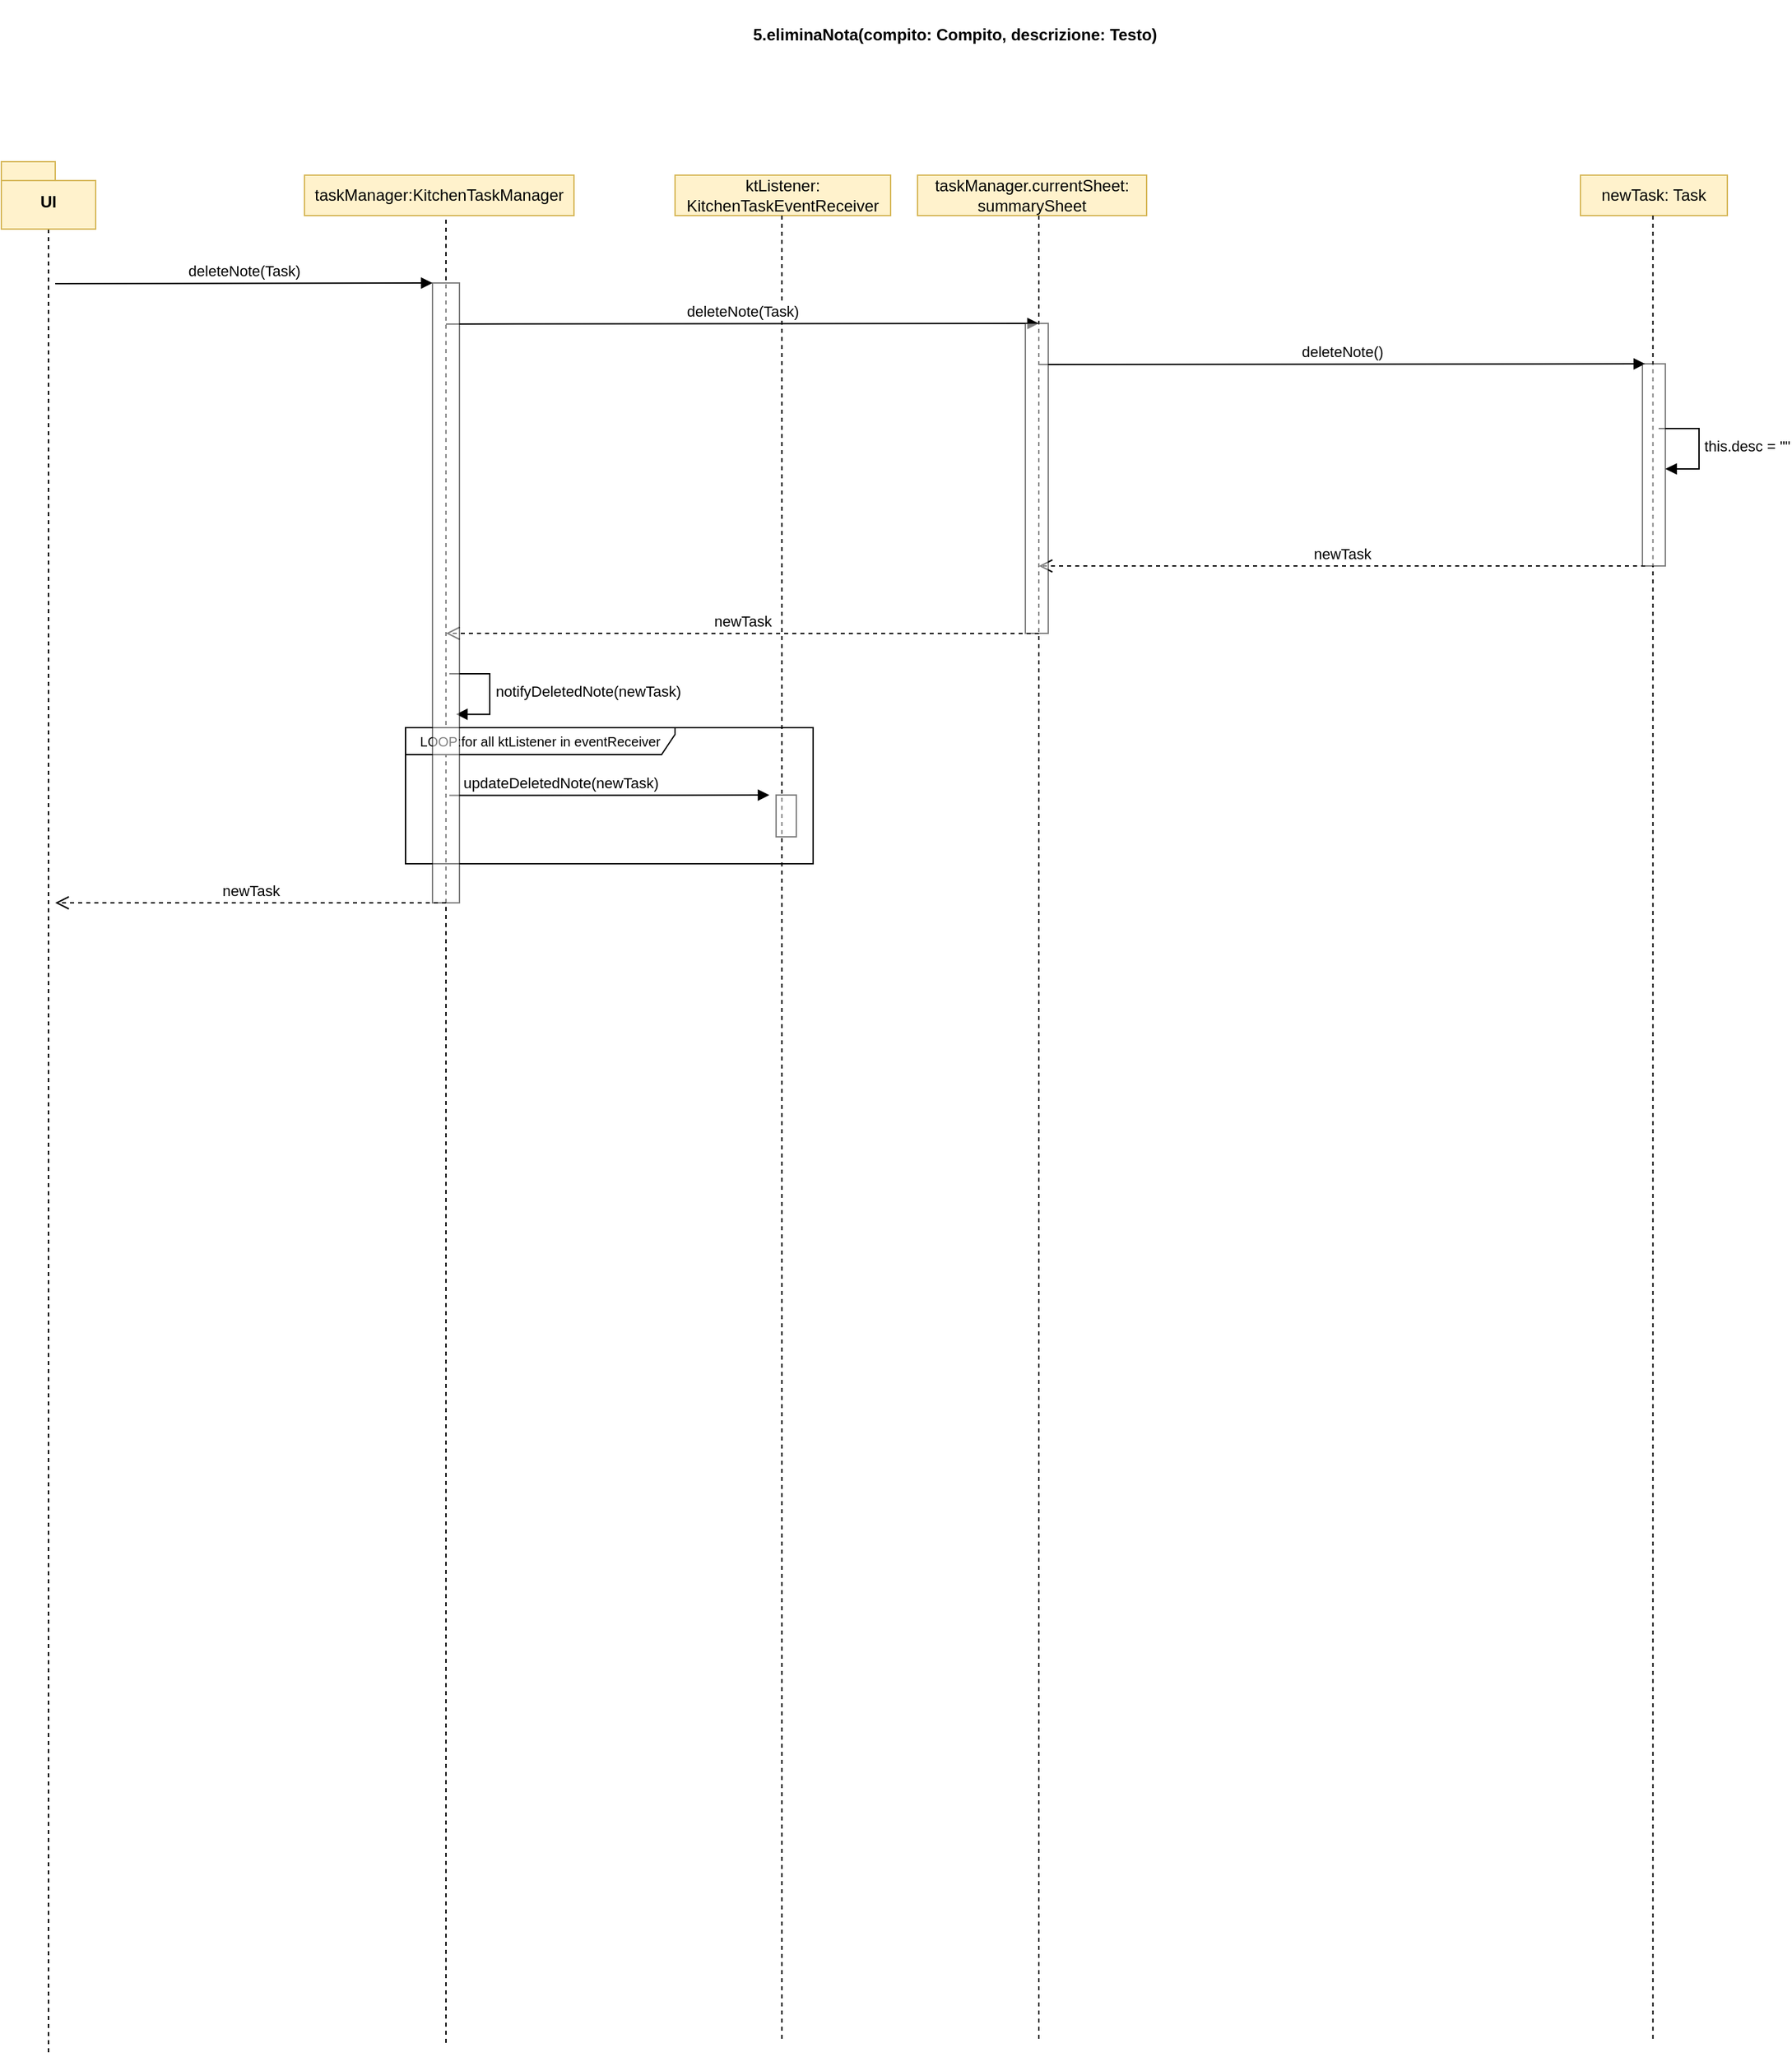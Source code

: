 <mxfile version="21.2.8" type="device">
  <diagram name="Pagina-1" id="4Fni6vlNKGDql4FCxdNK">
    <mxGraphModel dx="580" dy="-556" grid="1" gridSize="10" guides="1" tooltips="1" connect="1" arrows="1" fold="1" page="1" pageScale="1" pageWidth="827" pageHeight="1169" math="0" shadow="0">
      <root>
        <mxCell id="0" />
        <mxCell id="1" parent="0" />
        <mxCell id="gIRdfM1mq_rrBOfrkN52-1" value="&lt;p style=&quot;text-indent: -18pt;&quot; class=&quot;MsoListParagraph&quot;&gt;&lt;b&gt;5.elimina&lt;/b&gt;&lt;b&gt;&lt;span style=&quot;line-height: 107%;&quot;&gt;Nota(compito: Compito, descrizione: Testo)&lt;/span&gt;&lt;/b&gt;&lt;/p&gt;" style="text;whiteSpace=wrap;html=1;" parent="1" vertex="1">
          <mxGeometry x="630" y="1990" width="300" height="50" as="geometry" />
        </mxCell>
        <mxCell id="gIRdfM1mq_rrBOfrkN52-2" style="edgeStyle=orthogonalEdgeStyle;rounded=0;orthogonalLoop=1;jettySize=auto;html=1;exitX=0.5;exitY=1;exitDx=0;exitDy=0;endArrow=none;endFill=0;dashed=1;entryX=0.02;entryY=1.003;entryDx=0;entryDy=0;entryPerimeter=0;exitPerimeter=0;" parent="1" source="gIRdfM1mq_rrBOfrkN52-3" edge="1">
          <mxGeometry relative="1" as="geometry">
            <mxPoint x="85" y="3514" as="targetPoint" />
            <mxPoint x="85" y="2250" as="sourcePoint" />
          </mxGeometry>
        </mxCell>
        <mxCell id="gIRdfM1mq_rrBOfrkN52-3" value="UI" style="shape=folder;fontStyle=1;spacingTop=10;tabWidth=40;tabHeight=14;tabPosition=left;html=1;whiteSpace=wrap;fillColor=#fff2cc;strokeColor=#d6b656;" parent="1" vertex="1">
          <mxGeometry x="50" y="2110" width="70" height="50" as="geometry" />
        </mxCell>
        <mxCell id="gIRdfM1mq_rrBOfrkN52-4" value="taskManager:KitchenTaskManager" style="html=1;whiteSpace=wrap;fillColor=#fff2cc;strokeColor=#d6b656;" parent="1" vertex="1">
          <mxGeometry x="275" y="2120" width="200" height="30" as="geometry" />
        </mxCell>
        <mxCell id="gIRdfM1mq_rrBOfrkN52-5" style="edgeStyle=orthogonalEdgeStyle;rounded=0;orthogonalLoop=1;jettySize=auto;html=1;exitX=0.5;exitY=1;exitDx=0;exitDy=0;endArrow=none;endFill=0;dashed=1;entryX=0.02;entryY=1.003;entryDx=0;entryDy=0;entryPerimeter=0;exitPerimeter=0;" parent="1" edge="1">
          <mxGeometry relative="1" as="geometry">
            <mxPoint x="380" y="3507" as="targetPoint" />
            <mxPoint x="380" y="2153" as="sourcePoint" />
          </mxGeometry>
        </mxCell>
        <mxCell id="gIRdfM1mq_rrBOfrkN52-6" value="newTask: Task" style="html=1;whiteSpace=wrap;fillColor=#fff2cc;strokeColor=#d6b656;" parent="1" vertex="1">
          <mxGeometry x="1222" y="2120" width="109" height="30" as="geometry" />
        </mxCell>
        <mxCell id="gIRdfM1mq_rrBOfrkN52-7" value="ktListener: KitchenTaskEventReceiver" style="html=1;whiteSpace=wrap;fillColor=#fff2cc;strokeColor=#d6b656;" parent="1" vertex="1">
          <mxGeometry x="550" y="2120" width="160" height="30" as="geometry" />
        </mxCell>
        <mxCell id="gIRdfM1mq_rrBOfrkN52-8" style="edgeStyle=orthogonalEdgeStyle;rounded=0;orthogonalLoop=1;jettySize=auto;html=1;exitX=0.5;exitY=1;exitDx=0;exitDy=0;endArrow=none;endFill=0;dashed=1;entryX=0.02;entryY=1.003;entryDx=0;entryDy=0;entryPerimeter=0;exitPerimeter=0;" parent="1" edge="1">
          <mxGeometry relative="1" as="geometry">
            <mxPoint x="629.29" y="3504" as="targetPoint" />
            <mxPoint x="629.29" y="2150" as="sourcePoint" />
          </mxGeometry>
        </mxCell>
        <mxCell id="gIRdfM1mq_rrBOfrkN52-9" style="edgeStyle=orthogonalEdgeStyle;rounded=0;orthogonalLoop=1;jettySize=auto;html=1;exitX=0.5;exitY=1;exitDx=0;exitDy=0;endArrow=none;endFill=0;dashed=1;entryX=0.02;entryY=1.003;entryDx=0;entryDy=0;entryPerimeter=0;exitPerimeter=0;" parent="1" edge="1">
          <mxGeometry relative="1" as="geometry">
            <mxPoint x="1275.79" y="3504" as="targetPoint" />
            <mxPoint x="1275.79" y="2150" as="sourcePoint" />
          </mxGeometry>
        </mxCell>
        <mxCell id="gIRdfM1mq_rrBOfrkN52-12" value="taskManager.currentSheet: summarySheet" style="html=1;whiteSpace=wrap;fillColor=#fff2cc;strokeColor=#d6b656;" parent="1" vertex="1">
          <mxGeometry x="730" y="2120" width="170" height="30" as="geometry" />
        </mxCell>
        <mxCell id="gIRdfM1mq_rrBOfrkN52-13" style="edgeStyle=orthogonalEdgeStyle;rounded=0;orthogonalLoop=1;jettySize=auto;html=1;exitX=0.5;exitY=1;exitDx=0;exitDy=0;endArrow=none;endFill=0;dashed=1;entryX=0.02;entryY=1.003;entryDx=0;entryDy=0;entryPerimeter=0;exitPerimeter=0;" parent="1" edge="1">
          <mxGeometry relative="1" as="geometry">
            <mxPoint x="820" y="3504" as="targetPoint" />
            <mxPoint x="820" y="2150" as="sourcePoint" />
          </mxGeometry>
        </mxCell>
        <mxCell id="gIRdfM1mq_rrBOfrkN52-14" value="deleteNote(Task)" style="html=1;verticalAlign=bottom;endArrow=block;edgeStyle=elbowEdgeStyle;elbow=vertical;curved=0;rounded=0;" parent="1" edge="1">
          <mxGeometry x="-0.002" width="80" relative="1" as="geometry">
            <mxPoint x="90" y="2200.47" as="sourcePoint" />
            <mxPoint x="370" y="2200" as="targetPoint" />
            <mxPoint as="offset" />
          </mxGeometry>
        </mxCell>
        <mxCell id="gIRdfM1mq_rrBOfrkN52-15" value="deleteNote(Task)" style="html=1;verticalAlign=bottom;endArrow=block;edgeStyle=elbowEdgeStyle;elbow=vertical;curved=0;rounded=0;" parent="1" edge="1">
          <mxGeometry width="80" relative="1" as="geometry">
            <mxPoint x="380" y="2230.47" as="sourcePoint" />
            <mxPoint x="820" y="2230" as="targetPoint" />
          </mxGeometry>
        </mxCell>
        <mxCell id="gIRdfM1mq_rrBOfrkN52-16" value="deleteNote()" style="html=1;verticalAlign=bottom;endArrow=block;edgeStyle=elbowEdgeStyle;elbow=vertical;curved=0;rounded=0;" parent="1" edge="1">
          <mxGeometry x="-0.001" width="80" relative="1" as="geometry">
            <mxPoint x="820" y="2260.47" as="sourcePoint" />
            <mxPoint x="1270" y="2260" as="targetPoint" />
            <mxPoint as="offset" />
          </mxGeometry>
        </mxCell>
        <mxCell id="gIRdfM1mq_rrBOfrkN52-18" value="this.desc = &quot;&quot;" style="html=1;align=left;spacingLeft=2;endArrow=block;rounded=0;edgeStyle=orthogonalEdgeStyle;curved=0;rounded=0;" parent="1" edge="1">
          <mxGeometry relative="1" as="geometry">
            <mxPoint x="1280" y="2308" as="sourcePoint" />
            <Array as="points">
              <mxPoint x="1310" y="2338" />
            </Array>
            <mxPoint x="1285" y="2338" as="targetPoint" />
          </mxGeometry>
        </mxCell>
        <mxCell id="gIRdfM1mq_rrBOfrkN52-20" value="newTask" style="html=1;verticalAlign=bottom;endArrow=open;dashed=1;endSize=8;edgeStyle=elbowEdgeStyle;elbow=vertical;curved=0;rounded=0;" parent="1" edge="1">
          <mxGeometry relative="1" as="geometry">
            <mxPoint x="1270" y="2410" as="sourcePoint" />
            <mxPoint x="820" y="2410.34" as="targetPoint" />
          </mxGeometry>
        </mxCell>
        <mxCell id="gIRdfM1mq_rrBOfrkN52-21" value="newTask" style="html=1;verticalAlign=bottom;endArrow=open;dashed=1;endSize=8;edgeStyle=elbowEdgeStyle;elbow=vertical;curved=0;rounded=0;" parent="1" edge="1">
          <mxGeometry relative="1" as="geometry">
            <mxPoint x="820" y="2460.17" as="sourcePoint" />
            <mxPoint x="380" y="2460" as="targetPoint" />
          </mxGeometry>
        </mxCell>
        <mxCell id="gIRdfM1mq_rrBOfrkN52-22" value="&lt;font style=&quot;font-size: 10px;&quot;&gt;LOOP:for all ktListener in eventReceiver&lt;/font&gt;" style="shape=umlFrame;whiteSpace=wrap;html=1;pointerEvents=0;width=200;height=20;" parent="1" vertex="1">
          <mxGeometry x="350" y="2530" width="302.5" height="101" as="geometry" />
        </mxCell>
        <mxCell id="gIRdfM1mq_rrBOfrkN52-23" value="notifyDeletedNote(newTask)" style="html=1;align=left;spacingLeft=2;endArrow=block;rounded=0;edgeStyle=orthogonalEdgeStyle;curved=0;rounded=0;" parent="1" edge="1">
          <mxGeometry relative="1" as="geometry">
            <mxPoint x="382.5" y="2490" as="sourcePoint" />
            <Array as="points">
              <mxPoint x="412.5" y="2520" />
            </Array>
            <mxPoint x="387.5" y="2520.053" as="targetPoint" />
          </mxGeometry>
        </mxCell>
        <mxCell id="gIRdfM1mq_rrBOfrkN52-24" value="updateDeletedNote(newTask)" style="html=1;verticalAlign=bottom;endArrow=block;edgeStyle=elbowEdgeStyle;elbow=vertical;curved=0;rounded=0;align=center;" parent="1" edge="1">
          <mxGeometry x="-0.303" width="80" relative="1" as="geometry">
            <mxPoint x="382.5" y="2580.24" as="sourcePoint" />
            <mxPoint x="620" y="2580" as="targetPoint" />
            <mxPoint as="offset" />
          </mxGeometry>
        </mxCell>
        <mxCell id="gIRdfM1mq_rrBOfrkN52-25" value="" style="html=1;points=[];perimeter=orthogonalPerimeter;outlineConnect=0;targetShapes=umlLifeline;portConstraint=eastwest;newEdgeStyle={&quot;edgeStyle&quot;:&quot;elbowEdgeStyle&quot;,&quot;elbow&quot;:&quot;vertical&quot;,&quot;curved&quot;:0,&quot;rounded&quot;:0};shadow=0;imageAspect=1;fillOpacity=50;strokeOpacity=50;" parent="1" vertex="1">
          <mxGeometry x="625" y="2580" width="15" height="31" as="geometry" />
        </mxCell>
        <mxCell id="gIRdfM1mq_rrBOfrkN52-26" value="" style="html=1;points=[];perimeter=orthogonalPerimeter;outlineConnect=0;targetShapes=umlLifeline;portConstraint=eastwest;newEdgeStyle={&quot;edgeStyle&quot;:&quot;elbowEdgeStyle&quot;,&quot;elbow&quot;:&quot;vertical&quot;,&quot;curved&quot;:0,&quot;rounded&quot;:0};shadow=0;imageAspect=1;fillOpacity=50;strokeOpacity=50;" parent="1" vertex="1">
          <mxGeometry x="370" y="2200" width="20" height="460" as="geometry" />
        </mxCell>
        <mxCell id="gIRdfM1mq_rrBOfrkN52-27" value="newTask" style="html=1;verticalAlign=bottom;endArrow=open;dashed=1;endSize=8;edgeStyle=elbowEdgeStyle;elbow=vertical;curved=0;rounded=0;" parent="1" edge="1">
          <mxGeometry relative="1" as="geometry">
            <mxPoint x="380" y="2660" as="sourcePoint" />
            <mxPoint x="90" y="2660.05" as="targetPoint" />
          </mxGeometry>
        </mxCell>
        <mxCell id="gIRdfM1mq_rrBOfrkN52-28" value="" style="html=1;points=[];perimeter=orthogonalPerimeter;outlineConnect=0;targetShapes=umlLifeline;portConstraint=eastwest;newEdgeStyle={&quot;edgeStyle&quot;:&quot;elbowEdgeStyle&quot;,&quot;elbow&quot;:&quot;vertical&quot;,&quot;curved&quot;:0,&quot;rounded&quot;:0};shadow=0;imageAspect=1;fillOpacity=50;strokeOpacity=50;" parent="1" vertex="1">
          <mxGeometry x="810" y="2230" width="17" height="230" as="geometry" />
        </mxCell>
        <mxCell id="gIRdfM1mq_rrBOfrkN52-30" value="" style="html=1;points=[];perimeter=orthogonalPerimeter;outlineConnect=0;targetShapes=umlLifeline;portConstraint=eastwest;newEdgeStyle={&quot;edgeStyle&quot;:&quot;elbowEdgeStyle&quot;,&quot;elbow&quot;:&quot;vertical&quot;,&quot;curved&quot;:0,&quot;rounded&quot;:0};shadow=0;imageAspect=1;fillOpacity=50;strokeOpacity=50;" parent="1" vertex="1">
          <mxGeometry x="1268" y="2260" width="17" height="150" as="geometry" />
        </mxCell>
      </root>
    </mxGraphModel>
  </diagram>
</mxfile>
